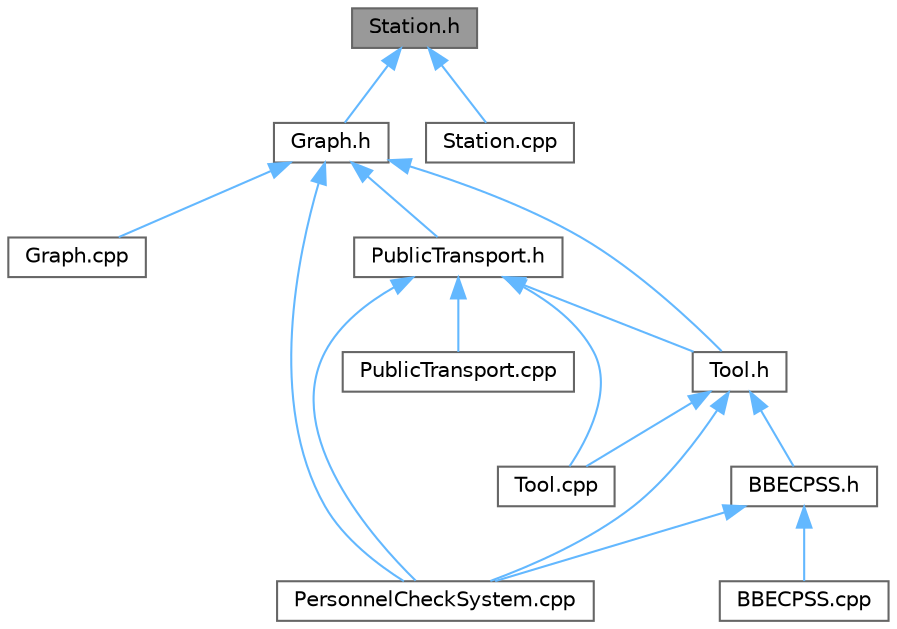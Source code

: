 digraph "Station.h"
{
 // LATEX_PDF_SIZE
  bgcolor="transparent";
  edge [fontname=Helvetica,fontsize=10,labelfontname=Helvetica,labelfontsize=10];
  node [fontname=Helvetica,fontsize=10,shape=box,height=0.2,width=0.4];
  Node1 [label="Station.h",height=0.2,width=0.4,color="gray40", fillcolor="grey60", style="filled", fontcolor="black",tooltip=" "];
  Node1 -> Node2 [dir="back",color="steelblue1",style="solid"];
  Node2 [label="Graph.h",height=0.2,width=0.4,color="grey40", fillcolor="white", style="filled",URL="$_graph_8h.html",tooltip=" "];
  Node2 -> Node3 [dir="back",color="steelblue1",style="solid"];
  Node3 [label="Graph.cpp",height=0.2,width=0.4,color="grey40", fillcolor="white", style="filled",URL="$_graph_8cpp.html",tooltip=" "];
  Node2 -> Node4 [dir="back",color="steelblue1",style="solid"];
  Node4 [label="PersonnelCheckSystem.cpp",height=0.2,width=0.4,color="grey40", fillcolor="white", style="filled",URL="$_personnel_check_system_8cpp.html",tooltip=" "];
  Node2 -> Node5 [dir="back",color="steelblue1",style="solid"];
  Node5 [label="PublicTransport.h",height=0.2,width=0.4,color="grey40", fillcolor="white", style="filled",URL="$_public_transport_8h.html",tooltip=" "];
  Node5 -> Node4 [dir="back",color="steelblue1",style="solid"];
  Node5 -> Node6 [dir="back",color="steelblue1",style="solid"];
  Node6 [label="PublicTransport.cpp",height=0.2,width=0.4,color="grey40", fillcolor="white", style="filled",URL="$_public_transport_8cpp.html",tooltip=" "];
  Node5 -> Node7 [dir="back",color="steelblue1",style="solid"];
  Node7 [label="Tool.cpp",height=0.2,width=0.4,color="grey40", fillcolor="white", style="filled",URL="$_tool_8cpp.html",tooltip=" "];
  Node5 -> Node8 [dir="back",color="steelblue1",style="solid"];
  Node8 [label="Tool.h",height=0.2,width=0.4,color="grey40", fillcolor="white", style="filled",URL="$_tool_8h.html",tooltip=" "];
  Node8 -> Node9 [dir="back",color="steelblue1",style="solid"];
  Node9 [label="BBECPSS.h",height=0.2,width=0.4,color="grey40", fillcolor="white", style="filled",URL="$_b_b_e_c_p_s_s_8h.html",tooltip=" "];
  Node9 -> Node10 [dir="back",color="steelblue1",style="solid"];
  Node10 [label="BBECPSS.cpp",height=0.2,width=0.4,color="grey40", fillcolor="white", style="filled",URL="$_b_b_e_c_p_s_s_8cpp.html",tooltip=" "];
  Node9 -> Node4 [dir="back",color="steelblue1",style="solid"];
  Node8 -> Node4 [dir="back",color="steelblue1",style="solid"];
  Node8 -> Node7 [dir="back",color="steelblue1",style="solid"];
  Node2 -> Node8 [dir="back",color="steelblue1",style="solid"];
  Node1 -> Node11 [dir="back",color="steelblue1",style="solid"];
  Node11 [label="Station.cpp",height=0.2,width=0.4,color="grey40", fillcolor="white", style="filled",URL="$_station_8cpp.html",tooltip=" "];
}
